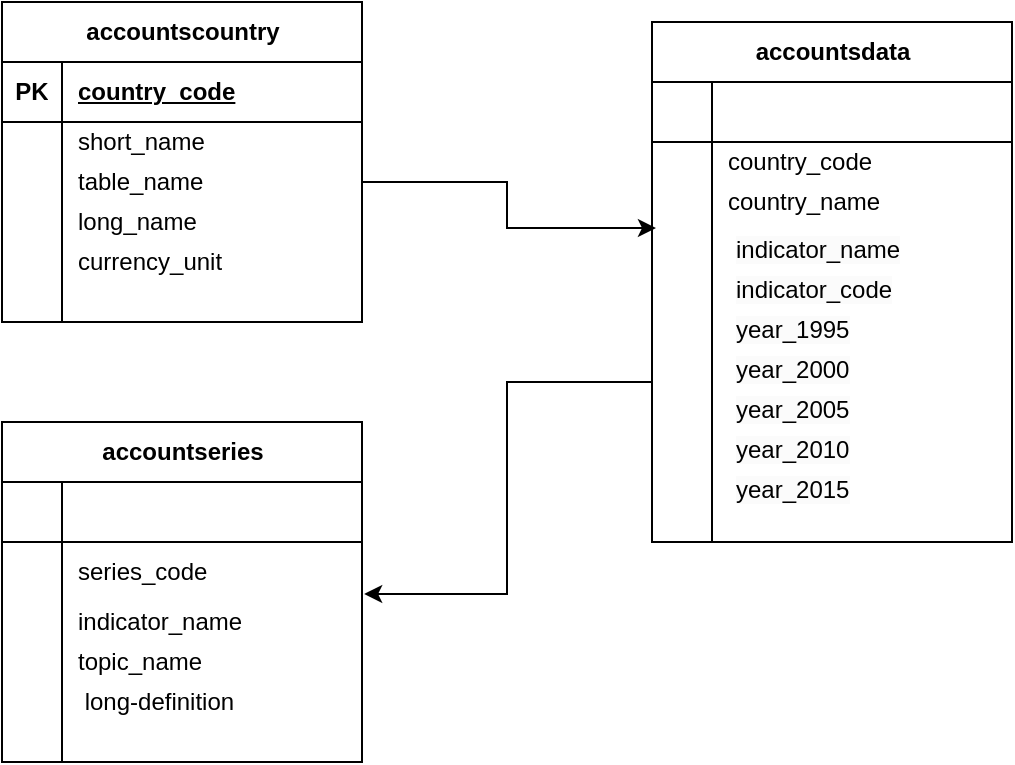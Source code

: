 <mxfile version="21.0.7" type="device"><diagram name="Page-1" id="w7gW74B1yePoIFhAFv0t"><mxGraphModel dx="880" dy="484" grid="1" gridSize="10" guides="1" tooltips="1" connect="1" arrows="1" fold="1" page="1" pageScale="1" pageWidth="850" pageHeight="1100" math="0" shadow="0"><root><mxCell id="0"/><mxCell id="1" parent="0"/><mxCell id="iKLMu_GxoELB27f2-5Oj-1" value="accountscountry" style="shape=table;startSize=30;container=1;collapsible=1;childLayout=tableLayout;fixedRows=1;rowLines=0;fontStyle=1;align=center;resizeLast=1;html=1;" vertex="1" parent="1"><mxGeometry x="100" y="80" width="180" height="160" as="geometry"/></mxCell><mxCell id="iKLMu_GxoELB27f2-5Oj-2" value="" style="shape=tableRow;horizontal=0;startSize=0;swimlaneHead=0;swimlaneBody=0;fillColor=none;collapsible=0;dropTarget=0;points=[[0,0.5],[1,0.5]];portConstraint=eastwest;top=0;left=0;right=0;bottom=1;" vertex="1" parent="iKLMu_GxoELB27f2-5Oj-1"><mxGeometry y="30" width="180" height="30" as="geometry"/></mxCell><mxCell id="iKLMu_GxoELB27f2-5Oj-3" value="PK" style="shape=partialRectangle;connectable=0;fillColor=none;top=0;left=0;bottom=0;right=0;fontStyle=1;overflow=hidden;whiteSpace=wrap;html=1;" vertex="1" parent="iKLMu_GxoELB27f2-5Oj-2"><mxGeometry width="30" height="30" as="geometry"><mxRectangle width="30" height="30" as="alternateBounds"/></mxGeometry></mxCell><mxCell id="iKLMu_GxoELB27f2-5Oj-4" value="country_code" style="shape=partialRectangle;connectable=0;fillColor=none;top=0;left=0;bottom=0;right=0;align=left;spacingLeft=6;fontStyle=5;overflow=hidden;whiteSpace=wrap;html=1;" vertex="1" parent="iKLMu_GxoELB27f2-5Oj-2"><mxGeometry x="30" width="150" height="30" as="geometry"><mxRectangle width="150" height="30" as="alternateBounds"/></mxGeometry></mxCell><mxCell id="iKLMu_GxoELB27f2-5Oj-5" value="" style="shape=tableRow;horizontal=0;startSize=0;swimlaneHead=0;swimlaneBody=0;fillColor=none;collapsible=0;dropTarget=0;points=[[0,0.5],[1,0.5]];portConstraint=eastwest;top=0;left=0;right=0;bottom=0;" vertex="1" parent="iKLMu_GxoELB27f2-5Oj-1"><mxGeometry y="60" width="180" height="20" as="geometry"/></mxCell><mxCell id="iKLMu_GxoELB27f2-5Oj-6" value="" style="shape=partialRectangle;connectable=0;fillColor=none;top=0;left=0;bottom=0;right=0;editable=1;overflow=hidden;whiteSpace=wrap;html=1;" vertex="1" parent="iKLMu_GxoELB27f2-5Oj-5"><mxGeometry width="30" height="20" as="geometry"><mxRectangle width="30" height="20" as="alternateBounds"/></mxGeometry></mxCell><mxCell id="iKLMu_GxoELB27f2-5Oj-7" value="short_name" style="shape=partialRectangle;connectable=0;fillColor=none;top=0;left=0;bottom=0;right=0;align=left;spacingLeft=6;overflow=hidden;whiteSpace=wrap;html=1;" vertex="1" parent="iKLMu_GxoELB27f2-5Oj-5"><mxGeometry x="30" width="150" height="20" as="geometry"><mxRectangle width="150" height="20" as="alternateBounds"/></mxGeometry></mxCell><mxCell id="iKLMu_GxoELB27f2-5Oj-8" value="" style="shape=tableRow;horizontal=0;startSize=0;swimlaneHead=0;swimlaneBody=0;fillColor=none;collapsible=0;dropTarget=0;points=[[0,0.5],[1,0.5]];portConstraint=eastwest;top=0;left=0;right=0;bottom=0;" vertex="1" parent="iKLMu_GxoELB27f2-5Oj-1"><mxGeometry y="80" width="180" height="20" as="geometry"/></mxCell><mxCell id="iKLMu_GxoELB27f2-5Oj-9" value="" style="shape=partialRectangle;connectable=0;fillColor=none;top=0;left=0;bottom=0;right=0;editable=1;overflow=hidden;whiteSpace=wrap;html=1;" vertex="1" parent="iKLMu_GxoELB27f2-5Oj-8"><mxGeometry width="30" height="20" as="geometry"><mxRectangle width="30" height="20" as="alternateBounds"/></mxGeometry></mxCell><mxCell id="iKLMu_GxoELB27f2-5Oj-10" value="table_name" style="shape=partialRectangle;connectable=0;fillColor=none;top=0;left=0;bottom=0;right=0;align=left;spacingLeft=6;overflow=hidden;whiteSpace=wrap;html=1;" vertex="1" parent="iKLMu_GxoELB27f2-5Oj-8"><mxGeometry x="30" width="150" height="20" as="geometry"><mxRectangle width="150" height="20" as="alternateBounds"/></mxGeometry></mxCell><mxCell id="iKLMu_GxoELB27f2-5Oj-11" value="" style="shape=tableRow;horizontal=0;startSize=0;swimlaneHead=0;swimlaneBody=0;fillColor=none;collapsible=0;dropTarget=0;points=[[0,0.5],[1,0.5]];portConstraint=eastwest;top=0;left=0;right=0;bottom=0;" vertex="1" parent="iKLMu_GxoELB27f2-5Oj-1"><mxGeometry y="100" width="180" height="60" as="geometry"/></mxCell><mxCell id="iKLMu_GxoELB27f2-5Oj-12" value="" style="shape=partialRectangle;connectable=0;fillColor=none;top=0;left=0;bottom=0;right=0;editable=1;overflow=hidden;whiteSpace=wrap;html=1;" vertex="1" parent="iKLMu_GxoELB27f2-5Oj-11"><mxGeometry width="30" height="60" as="geometry"><mxRectangle width="30" height="60" as="alternateBounds"/></mxGeometry></mxCell><mxCell id="iKLMu_GxoELB27f2-5Oj-13" value="currency_unit" style="shape=partialRectangle;connectable=0;fillColor=none;top=0;left=0;bottom=0;right=0;align=left;spacingLeft=6;overflow=hidden;whiteSpace=wrap;html=1;" vertex="1" parent="iKLMu_GxoELB27f2-5Oj-11"><mxGeometry x="30" width="150" height="60" as="geometry"><mxRectangle width="150" height="60" as="alternateBounds"/></mxGeometry></mxCell><mxCell id="iKLMu_GxoELB27f2-5Oj-14" value="long_name" style="shape=partialRectangle;connectable=0;fillColor=none;top=0;left=0;bottom=0;right=0;align=left;spacingLeft=6;overflow=hidden;whiteSpace=wrap;html=1;" vertex="1" parent="1"><mxGeometry x="130" y="180" width="150" height="20" as="geometry"><mxRectangle width="150" height="40" as="alternateBounds"/></mxGeometry></mxCell><mxCell id="iKLMu_GxoELB27f2-5Oj-15" value="accountsdata" style="shape=table;startSize=30;container=1;collapsible=1;childLayout=tableLayout;fixedRows=1;rowLines=0;fontStyle=1;align=center;resizeLast=1;html=1;" vertex="1" parent="1"><mxGeometry x="425" y="90" width="180" height="260" as="geometry"/></mxCell><mxCell id="iKLMu_GxoELB27f2-5Oj-16" value="" style="shape=tableRow;horizontal=0;startSize=0;swimlaneHead=0;swimlaneBody=0;fillColor=none;collapsible=0;dropTarget=0;points=[[0,0.5],[1,0.5]];portConstraint=eastwest;top=0;left=0;right=0;bottom=1;" vertex="1" parent="iKLMu_GxoELB27f2-5Oj-15"><mxGeometry y="30" width="180" height="30" as="geometry"/></mxCell><mxCell id="iKLMu_GxoELB27f2-5Oj-17" value="" style="shape=partialRectangle;connectable=0;fillColor=none;top=0;left=0;bottom=0;right=0;fontStyle=1;overflow=hidden;whiteSpace=wrap;html=1;" vertex="1" parent="iKLMu_GxoELB27f2-5Oj-16"><mxGeometry width="30" height="30" as="geometry"><mxRectangle width="30" height="30" as="alternateBounds"/></mxGeometry></mxCell><mxCell id="iKLMu_GxoELB27f2-5Oj-18" value="" style="shape=partialRectangle;connectable=0;fillColor=none;top=0;left=0;bottom=0;right=0;align=left;spacingLeft=6;fontStyle=5;overflow=hidden;whiteSpace=wrap;html=1;" vertex="1" parent="iKLMu_GxoELB27f2-5Oj-16"><mxGeometry x="30" width="150" height="30" as="geometry"><mxRectangle width="150" height="30" as="alternateBounds"/></mxGeometry></mxCell><mxCell id="iKLMu_GxoELB27f2-5Oj-22" value="" style="shape=tableRow;horizontal=0;startSize=0;swimlaneHead=0;swimlaneBody=0;fillColor=none;collapsible=0;dropTarget=0;points=[[0,0.5],[1,0.5]];portConstraint=eastwest;top=0;left=0;right=0;bottom=0;" vertex="1" parent="iKLMu_GxoELB27f2-5Oj-15"><mxGeometry y="60" width="180" height="20" as="geometry"/></mxCell><mxCell id="iKLMu_GxoELB27f2-5Oj-23" value="" style="shape=partialRectangle;connectable=0;fillColor=none;top=0;left=0;bottom=0;right=0;editable=1;overflow=hidden;whiteSpace=wrap;html=1;" vertex="1" parent="iKLMu_GxoELB27f2-5Oj-22"><mxGeometry width="30" height="20" as="geometry"><mxRectangle width="30" height="20" as="alternateBounds"/></mxGeometry></mxCell><mxCell id="iKLMu_GxoELB27f2-5Oj-24" value="country_code" style="shape=partialRectangle;connectable=0;fillColor=none;top=0;left=0;bottom=0;right=0;align=left;spacingLeft=6;overflow=hidden;whiteSpace=wrap;html=1;" vertex="1" parent="iKLMu_GxoELB27f2-5Oj-22"><mxGeometry x="30" width="150" height="20" as="geometry"><mxRectangle width="150" height="20" as="alternateBounds"/></mxGeometry></mxCell><mxCell id="iKLMu_GxoELB27f2-5Oj-19" value="" style="shape=tableRow;horizontal=0;startSize=0;swimlaneHead=0;swimlaneBody=0;fillColor=none;collapsible=0;dropTarget=0;points=[[0,0.5],[1,0.5]];portConstraint=eastwest;top=0;left=0;right=0;bottom=0;" vertex="1" parent="iKLMu_GxoELB27f2-5Oj-15"><mxGeometry y="80" width="180" height="20" as="geometry"/></mxCell><mxCell id="iKLMu_GxoELB27f2-5Oj-20" value="" style="shape=partialRectangle;connectable=0;fillColor=none;top=0;left=0;bottom=0;right=0;editable=1;overflow=hidden;whiteSpace=wrap;html=1;" vertex="1" parent="iKLMu_GxoELB27f2-5Oj-19"><mxGeometry width="30" height="20" as="geometry"><mxRectangle width="30" height="20" as="alternateBounds"/></mxGeometry></mxCell><mxCell id="iKLMu_GxoELB27f2-5Oj-21" value="country_name" style="shape=partialRectangle;connectable=0;fillColor=none;top=0;left=0;bottom=0;right=0;align=left;spacingLeft=6;overflow=hidden;whiteSpace=wrap;html=1;" vertex="1" parent="iKLMu_GxoELB27f2-5Oj-19"><mxGeometry x="30" width="150" height="20" as="geometry"><mxRectangle width="150" height="20" as="alternateBounds"/></mxGeometry></mxCell><mxCell id="iKLMu_GxoELB27f2-5Oj-25" value="" style="shape=tableRow;horizontal=0;startSize=0;swimlaneHead=0;swimlaneBody=0;fillColor=none;collapsible=0;dropTarget=0;points=[[0,0.5],[1,0.5]];portConstraint=eastwest;top=0;left=0;right=0;bottom=0;" vertex="1" parent="iKLMu_GxoELB27f2-5Oj-15"><mxGeometry y="100" width="180" height="160" as="geometry"/></mxCell><mxCell id="iKLMu_GxoELB27f2-5Oj-26" value="" style="shape=partialRectangle;connectable=0;fillColor=none;top=0;left=0;bottom=0;right=0;editable=1;overflow=hidden;whiteSpace=wrap;html=1;" vertex="1" parent="iKLMu_GxoELB27f2-5Oj-25"><mxGeometry width="30" height="160" as="geometry"><mxRectangle width="30" height="160" as="alternateBounds"/></mxGeometry></mxCell><mxCell id="iKLMu_GxoELB27f2-5Oj-27" value="" style="shape=partialRectangle;connectable=0;fillColor=none;top=0;left=0;bottom=0;right=0;align=left;spacingLeft=6;overflow=hidden;whiteSpace=wrap;html=1;" vertex="1" parent="iKLMu_GxoELB27f2-5Oj-25"><mxGeometry x="30" width="150" height="160" as="geometry"><mxRectangle width="150" height="160" as="alternateBounds"/></mxGeometry></mxCell><mxCell id="iKLMu_GxoELB27f2-5Oj-28" value="&lt;span style=&quot;color: rgb(0, 0, 0); font-family: Helvetica; font-size: 12px; font-style: normal; font-variant-ligatures: normal; font-variant-caps: normal; font-weight: 400; letter-spacing: normal; orphans: 2; text-align: left; text-indent: 0px; text-transform: none; widows: 2; word-spacing: 0px; -webkit-text-stroke-width: 0px; background-color: rgb(251, 251, 251); text-decoration-thickness: initial; text-decoration-style: initial; text-decoration-color: initial; float: none; display: inline !important;&quot;&gt;indicator_name&lt;/span&gt;" style="text;whiteSpace=wrap;html=1;" vertex="1" parent="1"><mxGeometry x="465" y="190" width="80" height="20" as="geometry"/></mxCell><mxCell id="iKLMu_GxoELB27f2-5Oj-29" value="&lt;span style=&quot;color: rgb(0, 0, 0); font-family: Helvetica; font-size: 12px; font-style: normal; font-variant-ligatures: normal; font-variant-caps: normal; font-weight: 400; letter-spacing: normal; orphans: 2; text-align: left; text-indent: 0px; text-transform: none; widows: 2; word-spacing: 0px; -webkit-text-stroke-width: 0px; background-color: rgb(251, 251, 251); text-decoration-thickness: initial; text-decoration-style: initial; text-decoration-color: initial; float: none; display: inline !important;&quot;&gt;year_1995&lt;/span&gt;" style="text;whiteSpace=wrap;html=1;" vertex="1" parent="1"><mxGeometry x="465" y="230" width="120" height="20" as="geometry"/></mxCell><mxCell id="iKLMu_GxoELB27f2-5Oj-30" value="&lt;span style=&quot;color: rgb(0, 0, 0); font-family: Helvetica; font-size: 12px; font-style: normal; font-variant-ligatures: normal; font-variant-caps: normal; font-weight: 400; letter-spacing: normal; orphans: 2; text-align: left; text-indent: 0px; text-transform: none; widows: 2; word-spacing: 0px; -webkit-text-stroke-width: 0px; background-color: rgb(251, 251, 251); text-decoration-thickness: initial; text-decoration-style: initial; text-decoration-color: initial; float: none; display: inline !important;&quot;&gt;year_2000&lt;/span&gt;" style="text;whiteSpace=wrap;html=1;" vertex="1" parent="1"><mxGeometry x="465" y="250" width="120" height="20" as="geometry"/></mxCell><mxCell id="iKLMu_GxoELB27f2-5Oj-31" value="&lt;span style=&quot;color: rgb(0, 0, 0); font-family: Helvetica; font-size: 12px; font-style: normal; font-variant-ligatures: normal; font-variant-caps: normal; font-weight: 400; letter-spacing: normal; orphans: 2; text-align: left; text-indent: 0px; text-transform: none; widows: 2; word-spacing: 0px; -webkit-text-stroke-width: 0px; background-color: rgb(251, 251, 251); text-decoration-thickness: initial; text-decoration-style: initial; text-decoration-color: initial; float: none; display: inline !important;&quot;&gt;indicator_code&lt;/span&gt;" style="text;whiteSpace=wrap;html=1;" vertex="1" parent="1"><mxGeometry x="465" y="210" width="100" height="20" as="geometry"/></mxCell><mxCell id="iKLMu_GxoELB27f2-5Oj-32" value="&lt;span style=&quot;color: rgb(0, 0, 0); font-family: Helvetica; font-size: 12px; font-style: normal; font-variant-ligatures: normal; font-variant-caps: normal; font-weight: 400; letter-spacing: normal; orphans: 2; text-align: left; text-indent: 0px; text-transform: none; widows: 2; word-spacing: 0px; -webkit-text-stroke-width: 0px; background-color: rgb(251, 251, 251); text-decoration-thickness: initial; text-decoration-style: initial; text-decoration-color: initial; float: none; display: inline !important;&quot;&gt;year_2005&lt;/span&gt;" style="text;whiteSpace=wrap;html=1;" vertex="1" parent="1"><mxGeometry x="465" y="270" width="120" height="20" as="geometry"/></mxCell><mxCell id="iKLMu_GxoELB27f2-5Oj-33" value="&lt;span style=&quot;color: rgb(0, 0, 0); font-family: Helvetica; font-size: 12px; font-style: normal; font-variant-ligatures: normal; font-variant-caps: normal; font-weight: 400; letter-spacing: normal; orphans: 2; text-align: left; text-indent: 0px; text-transform: none; widows: 2; word-spacing: 0px; -webkit-text-stroke-width: 0px; background-color: rgb(251, 251, 251); text-decoration-thickness: initial; text-decoration-style: initial; text-decoration-color: initial; float: none; display: inline !important;&quot;&gt;year_2010&lt;/span&gt;" style="text;whiteSpace=wrap;html=1;" vertex="1" parent="1"><mxGeometry x="465" y="290" width="120" height="20" as="geometry"/></mxCell><mxCell id="iKLMu_GxoELB27f2-5Oj-34" value="&lt;span style=&quot;color: rgb(0, 0, 0); font-family: Helvetica; font-size: 12px; font-style: normal; font-variant-ligatures: normal; font-variant-caps: normal; font-weight: 400; letter-spacing: normal; orphans: 2; text-align: left; text-indent: 0px; text-transform: none; widows: 2; word-spacing: 0px; -webkit-text-stroke-width: 0px; background-color: rgb(251, 251, 251); text-decoration-thickness: initial; text-decoration-style: initial; text-decoration-color: initial; float: none; display: inline !important;&quot;&gt;year_2015&lt;/span&gt;" style="text;whiteSpace=wrap;html=1;" vertex="1" parent="1"><mxGeometry x="465" y="310" width="120" height="20" as="geometry"/></mxCell><mxCell id="iKLMu_GxoELB27f2-5Oj-35" value="accountseries" style="shape=table;startSize=30;container=1;collapsible=1;childLayout=tableLayout;fixedRows=1;rowLines=0;fontStyle=1;align=center;resizeLast=1;html=1;" vertex="1" parent="1"><mxGeometry x="100" y="290" width="180" height="170" as="geometry"/></mxCell><mxCell id="iKLMu_GxoELB27f2-5Oj-36" value="" style="shape=tableRow;horizontal=0;startSize=0;swimlaneHead=0;swimlaneBody=0;fillColor=none;collapsible=0;dropTarget=0;points=[[0,0.5],[1,0.5]];portConstraint=eastwest;top=0;left=0;right=0;bottom=1;" vertex="1" parent="iKLMu_GxoELB27f2-5Oj-35"><mxGeometry y="30" width="180" height="30" as="geometry"/></mxCell><mxCell id="iKLMu_GxoELB27f2-5Oj-37" value="" style="shape=partialRectangle;connectable=0;fillColor=none;top=0;left=0;bottom=0;right=0;fontStyle=1;overflow=hidden;whiteSpace=wrap;html=1;" vertex="1" parent="iKLMu_GxoELB27f2-5Oj-36"><mxGeometry width="30" height="30" as="geometry"><mxRectangle width="30" height="30" as="alternateBounds"/></mxGeometry></mxCell><mxCell id="iKLMu_GxoELB27f2-5Oj-38" value="" style="shape=partialRectangle;connectable=0;fillColor=none;top=0;left=0;bottom=0;right=0;align=left;spacingLeft=6;fontStyle=5;overflow=hidden;whiteSpace=wrap;html=1;" vertex="1" parent="iKLMu_GxoELB27f2-5Oj-36"><mxGeometry x="30" width="150" height="30" as="geometry"><mxRectangle width="150" height="30" as="alternateBounds"/></mxGeometry></mxCell><mxCell id="iKLMu_GxoELB27f2-5Oj-39" value="" style="shape=tableRow;horizontal=0;startSize=0;swimlaneHead=0;swimlaneBody=0;fillColor=none;collapsible=0;dropTarget=0;points=[[0,0.5],[1,0.5]];portConstraint=eastwest;top=0;left=0;right=0;bottom=0;" vertex="1" parent="iKLMu_GxoELB27f2-5Oj-35"><mxGeometry y="60" width="180" height="30" as="geometry"/></mxCell><mxCell id="iKLMu_GxoELB27f2-5Oj-40" value="" style="shape=partialRectangle;connectable=0;fillColor=none;top=0;left=0;bottom=0;right=0;editable=1;overflow=hidden;whiteSpace=wrap;html=1;" vertex="1" parent="iKLMu_GxoELB27f2-5Oj-39"><mxGeometry width="30" height="30" as="geometry"><mxRectangle width="30" height="30" as="alternateBounds"/></mxGeometry></mxCell><mxCell id="iKLMu_GxoELB27f2-5Oj-41" value="series_code" style="shape=partialRectangle;connectable=0;fillColor=none;top=0;left=0;bottom=0;right=0;align=left;spacingLeft=6;overflow=hidden;whiteSpace=wrap;html=1;" vertex="1" parent="iKLMu_GxoELB27f2-5Oj-39"><mxGeometry x="30" width="150" height="30" as="geometry"><mxRectangle width="150" height="30" as="alternateBounds"/></mxGeometry></mxCell><mxCell id="iKLMu_GxoELB27f2-5Oj-45" value="" style="shape=tableRow;horizontal=0;startSize=0;swimlaneHead=0;swimlaneBody=0;fillColor=none;collapsible=0;dropTarget=0;points=[[0,0.5],[1,0.5]];portConstraint=eastwest;top=0;left=0;right=0;bottom=0;" vertex="1" parent="iKLMu_GxoELB27f2-5Oj-35"><mxGeometry y="90" width="180" height="20" as="geometry"/></mxCell><mxCell id="iKLMu_GxoELB27f2-5Oj-46" value="" style="shape=partialRectangle;connectable=0;fillColor=none;top=0;left=0;bottom=0;right=0;editable=1;overflow=hidden;whiteSpace=wrap;html=1;" vertex="1" parent="iKLMu_GxoELB27f2-5Oj-45"><mxGeometry width="30" height="20" as="geometry"><mxRectangle width="30" height="20" as="alternateBounds"/></mxGeometry></mxCell><mxCell id="iKLMu_GxoELB27f2-5Oj-47" value="indicator_name" style="shape=partialRectangle;connectable=0;fillColor=none;top=0;left=0;bottom=0;right=0;align=left;spacingLeft=6;overflow=hidden;whiteSpace=wrap;html=1;" vertex="1" parent="iKLMu_GxoELB27f2-5Oj-45"><mxGeometry x="30" width="150" height="20" as="geometry"><mxRectangle width="150" height="20" as="alternateBounds"/></mxGeometry></mxCell><mxCell id="iKLMu_GxoELB27f2-5Oj-42" value="" style="shape=tableRow;horizontal=0;startSize=0;swimlaneHead=0;swimlaneBody=0;fillColor=none;collapsible=0;dropTarget=0;points=[[0,0.5],[1,0.5]];portConstraint=eastwest;top=0;left=0;right=0;bottom=0;" vertex="1" parent="iKLMu_GxoELB27f2-5Oj-35"><mxGeometry y="110" width="180" height="60" as="geometry"/></mxCell><mxCell id="iKLMu_GxoELB27f2-5Oj-43" value="" style="shape=partialRectangle;connectable=0;fillColor=none;top=0;left=0;bottom=0;right=0;editable=1;overflow=hidden;whiteSpace=wrap;html=1;" vertex="1" parent="iKLMu_GxoELB27f2-5Oj-42"><mxGeometry width="30" height="60" as="geometry"><mxRectangle width="30" height="60" as="alternateBounds"/></mxGeometry></mxCell><mxCell id="iKLMu_GxoELB27f2-5Oj-44" value="&amp;nbsp;long-definition" style="shape=partialRectangle;connectable=0;fillColor=none;top=0;left=0;bottom=0;right=0;align=left;spacingLeft=6;overflow=hidden;whiteSpace=wrap;html=1;" vertex="1" parent="iKLMu_GxoELB27f2-5Oj-42"><mxGeometry x="30" width="150" height="60" as="geometry"><mxRectangle width="150" height="60" as="alternateBounds"/></mxGeometry></mxCell><mxCell id="iKLMu_GxoELB27f2-5Oj-51" value="topic_name" style="shape=partialRectangle;connectable=0;fillColor=none;top=0;left=0;bottom=0;right=0;align=left;spacingLeft=6;overflow=hidden;whiteSpace=wrap;html=1;" vertex="1" parent="1"><mxGeometry x="130" y="400" width="70" height="20" as="geometry"><mxRectangle width="150" height="20" as="alternateBounds"/></mxGeometry></mxCell><mxCell id="iKLMu_GxoELB27f2-5Oj-53" style="edgeStyle=orthogonalEdgeStyle;rounded=0;orthogonalLoop=1;jettySize=auto;html=1;entryX=0.011;entryY=0.019;entryDx=0;entryDy=0;entryPerimeter=0;" edge="1" parent="1" source="iKLMu_GxoELB27f2-5Oj-8" target="iKLMu_GxoELB27f2-5Oj-25"><mxGeometry relative="1" as="geometry"/></mxCell><mxCell id="iKLMu_GxoELB27f2-5Oj-54" style="edgeStyle=orthogonalEdgeStyle;rounded=0;orthogonalLoop=1;jettySize=auto;html=1;entryX=1.006;entryY=-0.2;entryDx=0;entryDy=0;entryPerimeter=0;" edge="1" parent="1" source="iKLMu_GxoELB27f2-5Oj-25" target="iKLMu_GxoELB27f2-5Oj-45"><mxGeometry relative="1" as="geometry"/></mxCell><mxCell id="iKLMu_GxoELB27f2-5Oj-55" style="edgeStyle=orthogonalEdgeStyle;rounded=0;orthogonalLoop=1;jettySize=auto;html=1;exitX=0.5;exitY=1;exitDx=0;exitDy=0;" edge="1" parent="1" source="iKLMu_GxoELB27f2-5Oj-32" target="iKLMu_GxoELB27f2-5Oj-32"><mxGeometry relative="1" as="geometry"/></mxCell></root></mxGraphModel></diagram></mxfile>